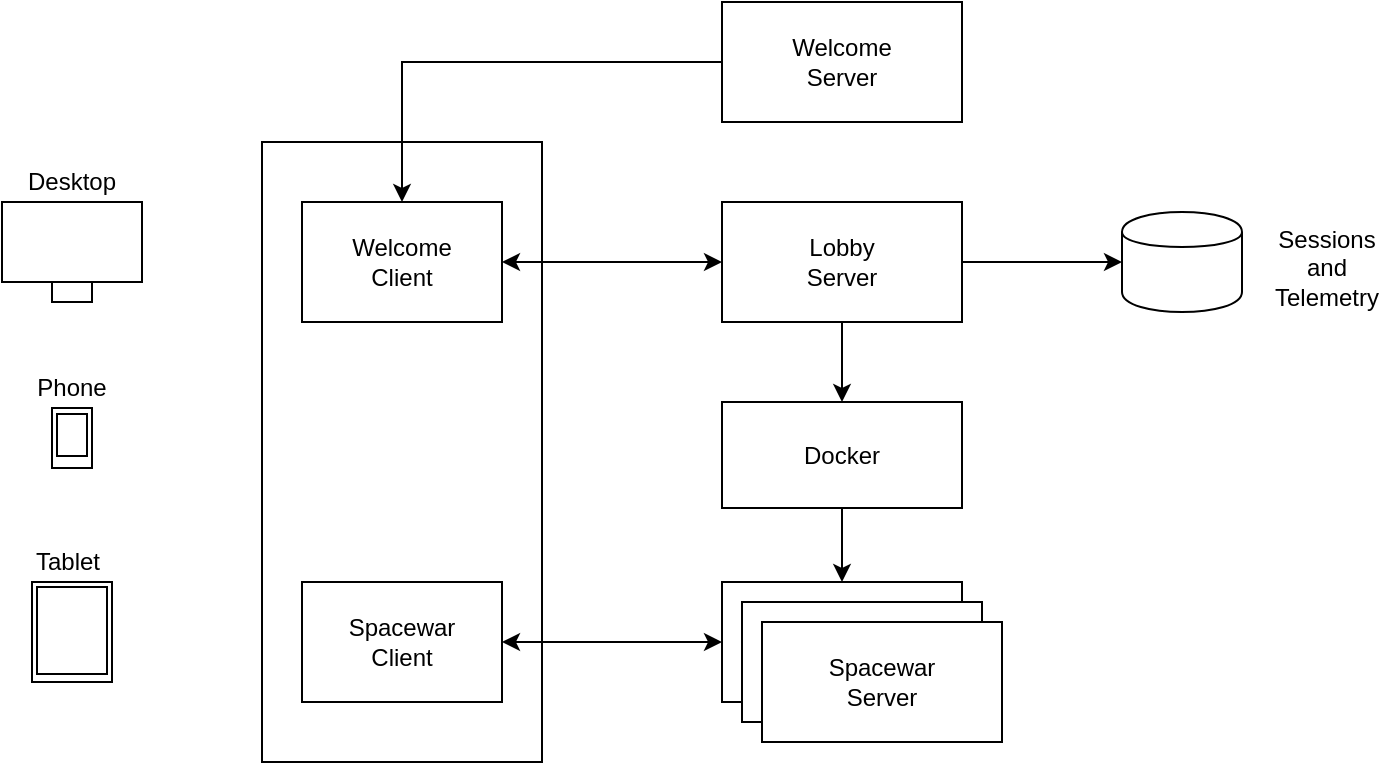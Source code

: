 <mxfile version="12.5.8" type="github" pages="2"><diagram id="-MNmQAJdXIxdF0hV3k_a" name="Page-1"><mxGraphModel dx="957" dy="612" grid="1" gridSize="10" guides="1" tooltips="1" connect="1" arrows="1" fold="1" page="1" pageScale="1" pageWidth="850" pageHeight="1100" math="0" shadow="0"><root><mxCell id="0"/><mxCell id="1" parent="0"/><mxCell id="GTpEuiMnmMogO06giJks-11" value="" style="rounded=0;whiteSpace=wrap;html=1;" parent="1" vertex="1"><mxGeometry x="220" y="150" width="140" height="310" as="geometry"/></mxCell><mxCell id="BTNIQl1lcjPrq77fa2lV-5" value="" style="rounded=0;whiteSpace=wrap;html=1;" parent="1" vertex="1"><mxGeometry x="105" y="370" width="40" height="50" as="geometry"/></mxCell><mxCell id="BTNIQl1lcjPrq77fa2lV-1" value="" style="rounded=0;whiteSpace=wrap;html=1;" parent="1" vertex="1"><mxGeometry x="90" y="180" width="70" height="40" as="geometry"/></mxCell><mxCell id="BTNIQl1lcjPrq77fa2lV-2" value="" style="rounded=0;whiteSpace=wrap;html=1;" parent="1" vertex="1"><mxGeometry x="115" y="220" width="20" height="10" as="geometry"/></mxCell><mxCell id="BTNIQl1lcjPrq77fa2lV-3" value="" style="rounded=0;whiteSpace=wrap;html=1;snapToPoint=0;" parent="1" vertex="1"><mxGeometry x="107.5" y="372.5" width="35" height="43.5" as="geometry"/></mxCell><mxCell id="BTNIQl1lcjPrq77fa2lV-6" value="" style="rounded=0;whiteSpace=wrap;html=1;" parent="1" vertex="1"><mxGeometry x="115" y="283" width="20" height="30" as="geometry"/></mxCell><mxCell id="GTpEuiMnmMogO06giJks-6" value="" style="rounded=0;whiteSpace=wrap;html=1;" parent="1" vertex="1"><mxGeometry x="117.5" y="286" width="15" height="21" as="geometry"/></mxCell><mxCell id="GTpEuiMnmMogO06giJks-8" value="Welcome&lt;br&gt;Client" style="rounded=0;whiteSpace=wrap;html=1;" parent="1" vertex="1"><mxGeometry x="240" y="180" width="100" height="60" as="geometry"/></mxCell><mxCell id="GTpEuiMnmMogO06giJks-10" value="Spacewar&lt;br&gt;Client" style="rounded=0;whiteSpace=wrap;html=1;" parent="1" vertex="1"><mxGeometry x="240" y="370" width="100" height="60" as="geometry"/></mxCell><mxCell id="GTpEuiMnmMogO06giJks-14" style="edgeStyle=orthogonalEdgeStyle;rounded=0;orthogonalLoop=1;jettySize=auto;html=1;exitX=0;exitY=0.5;exitDx=0;exitDy=0;" parent="1" source="GTpEuiMnmMogO06giJks-12" target="GTpEuiMnmMogO06giJks-8" edge="1"><mxGeometry relative="1" as="geometry"/></mxCell><mxCell id="GTpEuiMnmMogO06giJks-12" value="Welcome&lt;br&gt;Server" style="rounded=0;whiteSpace=wrap;html=1;" parent="1" vertex="1"><mxGeometry x="450" y="80" width="120" height="60" as="geometry"/></mxCell><mxCell id="MLfxrH9U8GJCvspRP1UE-8" style="edgeStyle=orthogonalEdgeStyle;rounded=0;orthogonalLoop=1;jettySize=auto;html=1;exitX=0.5;exitY=1;exitDx=0;exitDy=0;entryX=0.5;entryY=0;entryDx=0;entryDy=0;" edge="1" parent="1" source="GTpEuiMnmMogO06giJks-15" target="GTpEuiMnmMogO06giJks-20"><mxGeometry relative="1" as="geometry"/></mxCell><mxCell id="GTpEuiMnmMogO06giJks-15" value="Lobby&lt;br&gt;Server" style="rounded=0;whiteSpace=wrap;html=1;" parent="1" vertex="1"><mxGeometry x="450" y="180" width="120" height="60" as="geometry"/></mxCell><mxCell id="GTpEuiMnmMogO06giJks-17" value="Spacewar&lt;br&gt;Server" style="rounded=0;whiteSpace=wrap;html=1;" parent="1" vertex="1"><mxGeometry x="450" y="370" width="120" height="60" as="geometry"/></mxCell><mxCell id="GTpEuiMnmMogO06giJks-18" value="Spacewar&lt;br&gt;Server" style="rounded=0;whiteSpace=wrap;html=1;" parent="1" vertex="1"><mxGeometry x="460" y="380" width="120" height="60" as="geometry"/></mxCell><mxCell id="GTpEuiMnmMogO06giJks-19" value="Spacewar&lt;br&gt;Server" style="rounded=0;whiteSpace=wrap;html=1;" parent="1" vertex="1"><mxGeometry x="470" y="390" width="120" height="60" as="geometry"/></mxCell><mxCell id="GTpEuiMnmMogO06giJks-20" value="Docker" style="rounded=0;whiteSpace=wrap;html=1;" parent="1" vertex="1"><mxGeometry x="450" y="280" width="120" height="53" as="geometry"/></mxCell><mxCell id="GTpEuiMnmMogO06giJks-21" value="" style="endArrow=classic;startArrow=classic;html=1;entryX=0;entryY=0.5;entryDx=0;entryDy=0;exitX=1;exitY=0.5;exitDx=0;exitDy=0;" parent="1" source="GTpEuiMnmMogO06giJks-8" target="GTpEuiMnmMogO06giJks-15" edge="1"><mxGeometry width="50" height="50" relative="1" as="geometry"><mxPoint x="90" y="520" as="sourcePoint"/><mxPoint x="140" y="470" as="targetPoint"/></mxGeometry></mxCell><mxCell id="MLfxrH9U8GJCvspRP1UE-3" value="" style="endArrow=classic;html=1;exitX=0.5;exitY=1;exitDx=0;exitDy=0;entryX=0.5;entryY=0;entryDx=0;entryDy=0;" edge="1" parent="1" source="GTpEuiMnmMogO06giJks-20" target="GTpEuiMnmMogO06giJks-17"><mxGeometry width="50" height="50" relative="1" as="geometry"><mxPoint x="90" y="520" as="sourcePoint"/><mxPoint x="140" y="470" as="targetPoint"/></mxGeometry></mxCell><mxCell id="MLfxrH9U8GJCvspRP1UE-4" value="" style="endArrow=classic;startArrow=classic;html=1;entryX=0;entryY=0.5;entryDx=0;entryDy=0;exitX=1;exitY=0.5;exitDx=0;exitDy=0;" edge="1" parent="1" source="GTpEuiMnmMogO06giJks-10" target="GTpEuiMnmMogO06giJks-17"><mxGeometry width="50" height="50" relative="1" as="geometry"><mxPoint x="90" y="530" as="sourcePoint"/><mxPoint x="140" y="480" as="targetPoint"/></mxGeometry></mxCell><mxCell id="MLfxrH9U8GJCvspRP1UE-9" value="" style="shape=cylinder;whiteSpace=wrap;html=1;boundedLbl=1;backgroundOutline=1;" vertex="1" parent="1"><mxGeometry x="650" y="185" width="60" height="50" as="geometry"/></mxCell><mxCell id="MLfxrH9U8GJCvspRP1UE-10" value="" style="endArrow=classic;html=1;exitX=1;exitY=0.5;exitDx=0;exitDy=0;entryX=0;entryY=0.5;entryDx=0;entryDy=0;" edge="1" parent="1" source="GTpEuiMnmMogO06giJks-15" target="MLfxrH9U8GJCvspRP1UE-9"><mxGeometry width="50" height="50" relative="1" as="geometry"><mxPoint x="90" y="530" as="sourcePoint"/><mxPoint x="650" y="210" as="targetPoint"/></mxGeometry></mxCell><mxCell id="MLfxrH9U8GJCvspRP1UE-11" value="Sessions&lt;br&gt;and&lt;br&gt;Telemetry" style="text;html=1;align=center;verticalAlign=middle;resizable=0;points=[];autosize=1;" vertex="1" parent="1"><mxGeometry x="717" y="188" width="70" height="50" as="geometry"/></mxCell><mxCell id="MLfxrH9U8GJCvspRP1UE-12" value="Desktop" style="text;html=1;strokeColor=none;fillColor=none;align=center;verticalAlign=middle;whiteSpace=wrap;rounded=0;" vertex="1" parent="1"><mxGeometry x="105" y="160" width="40" height="20" as="geometry"/></mxCell><mxCell id="MLfxrH9U8GJCvspRP1UE-13" value="Phone" style="text;html=1;strokeColor=none;fillColor=none;align=center;verticalAlign=middle;whiteSpace=wrap;rounded=0;" vertex="1" parent="1"><mxGeometry x="105" y="263" width="40" height="20" as="geometry"/></mxCell><mxCell id="MLfxrH9U8GJCvspRP1UE-15" value="Tablet" style="text;html=1;strokeColor=none;fillColor=none;align=center;verticalAlign=middle;whiteSpace=wrap;rounded=0;" vertex="1" parent="1"><mxGeometry x="102.5" y="350" width="40" height="20" as="geometry"/></mxCell></root></mxGraphModel></diagram><diagram id="YtWbQNYZNnclogAfLK5a" name="Page-2"><mxGraphModel dx="546" dy="822" grid="1" gridSize="10" guides="1" tooltips="1" connect="1" arrows="1" fold="1" page="1" pageScale="1" pageWidth="850" pageHeight="1100" math="0" shadow="0"><root><mxCell id="NxmYshcDzXWmiyciukDt-0"/><mxCell id="NxmYshcDzXWmiyciukDt-1" parent="NxmYshcDzXWmiyciukDt-0"/></root></mxGraphModel></diagram></mxfile>